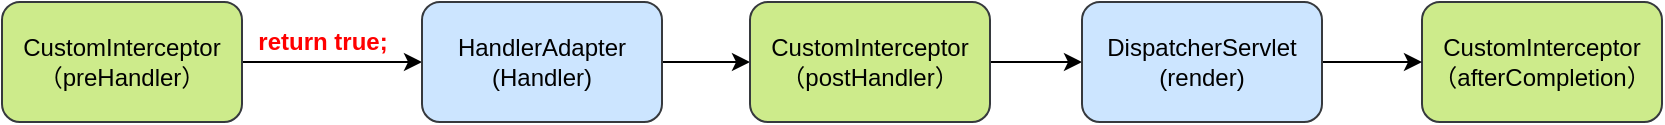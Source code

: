 <mxfile version="16.4.5" type="github">
  <diagram id="Qe44sBwqiMRDw6P2YT11" name="第 1 页">
    <mxGraphModel dx="1350" dy="540" grid="0" gridSize="10" guides="1" tooltips="1" connect="1" arrows="1" fold="1" page="0" pageScale="1" pageWidth="827" pageHeight="1169" math="0" shadow="0">
      <root>
        <mxCell id="0" />
        <mxCell id="1" parent="0" />
        <mxCell id="_Wh5qGkGixq61LIrMTZ2-6" style="edgeStyle=orthogonalEdgeStyle;rounded=0;orthogonalLoop=1;jettySize=auto;html=1;entryX=0;entryY=0.5;entryDx=0;entryDy=0;" edge="1" parent="1" source="_Wh5qGkGixq61LIrMTZ2-1" target="_Wh5qGkGixq61LIrMTZ2-2">
          <mxGeometry relative="1" as="geometry" />
        </mxCell>
        <mxCell id="_Wh5qGkGixq61LIrMTZ2-1" value="CustomInterceptor&lt;br&gt;（preHandler）" style="rounded=1;whiteSpace=wrap;html=1;fillColor=#cdeb8b;strokeColor=#36393d;" vertex="1" parent="1">
          <mxGeometry x="-10" y="80" width="120" height="60" as="geometry" />
        </mxCell>
        <mxCell id="_Wh5qGkGixq61LIrMTZ2-8" style="edgeStyle=orthogonalEdgeStyle;rounded=0;orthogonalLoop=1;jettySize=auto;html=1;entryX=0;entryY=0.5;entryDx=0;entryDy=0;fontColor=#FF0000;" edge="1" parent="1" source="_Wh5qGkGixq61LIrMTZ2-2" target="_Wh5qGkGixq61LIrMTZ2-3">
          <mxGeometry relative="1" as="geometry" />
        </mxCell>
        <mxCell id="_Wh5qGkGixq61LIrMTZ2-2" value="HandlerAdapter&lt;br&gt;(Handler)" style="rounded=1;whiteSpace=wrap;html=1;fillColor=#cce5ff;strokeColor=#36393d;" vertex="1" parent="1">
          <mxGeometry x="200" y="80" width="120" height="60" as="geometry" />
        </mxCell>
        <mxCell id="_Wh5qGkGixq61LIrMTZ2-9" style="edgeStyle=orthogonalEdgeStyle;rounded=0;orthogonalLoop=1;jettySize=auto;html=1;entryX=0;entryY=0.5;entryDx=0;entryDy=0;fontColor=#FF0000;" edge="1" parent="1" source="_Wh5qGkGixq61LIrMTZ2-3" target="_Wh5qGkGixq61LIrMTZ2-5">
          <mxGeometry relative="1" as="geometry" />
        </mxCell>
        <mxCell id="_Wh5qGkGixq61LIrMTZ2-3" value="CustomInterceptor&lt;br&gt;（postHandler）" style="rounded=1;whiteSpace=wrap;html=1;fillColor=#cdeb8b;strokeColor=#36393d;" vertex="1" parent="1">
          <mxGeometry x="364" y="80" width="120" height="60" as="geometry" />
        </mxCell>
        <mxCell id="_Wh5qGkGixq61LIrMTZ2-4" value="CustomInterceptor&lt;br&gt;（afterCompletion）" style="rounded=1;whiteSpace=wrap;html=1;fillColor=#cdeb8b;strokeColor=#36393d;" vertex="1" parent="1">
          <mxGeometry x="700" y="80" width="120" height="60" as="geometry" />
        </mxCell>
        <mxCell id="_Wh5qGkGixq61LIrMTZ2-10" style="edgeStyle=orthogonalEdgeStyle;rounded=0;orthogonalLoop=1;jettySize=auto;html=1;entryX=0;entryY=0.5;entryDx=0;entryDy=0;fontColor=#FF0000;" edge="1" parent="1" source="_Wh5qGkGixq61LIrMTZ2-5" target="_Wh5qGkGixq61LIrMTZ2-4">
          <mxGeometry relative="1" as="geometry" />
        </mxCell>
        <mxCell id="_Wh5qGkGixq61LIrMTZ2-5" value="DispatcherServlet&lt;br&gt;(render)" style="rounded=1;whiteSpace=wrap;html=1;fillColor=#cce5ff;strokeColor=#36393d;" vertex="1" parent="1">
          <mxGeometry x="530" y="80" width="120" height="60" as="geometry" />
        </mxCell>
        <mxCell id="_Wh5qGkGixq61LIrMTZ2-7" value="return true;" style="text;html=1;align=center;verticalAlign=middle;resizable=0;points=[];autosize=1;strokeColor=none;fillColor=none;fontColor=#FF0000;fontStyle=1" vertex="1" parent="1">
          <mxGeometry x="110" y="90" width="80" height="20" as="geometry" />
        </mxCell>
      </root>
    </mxGraphModel>
  </diagram>
</mxfile>
